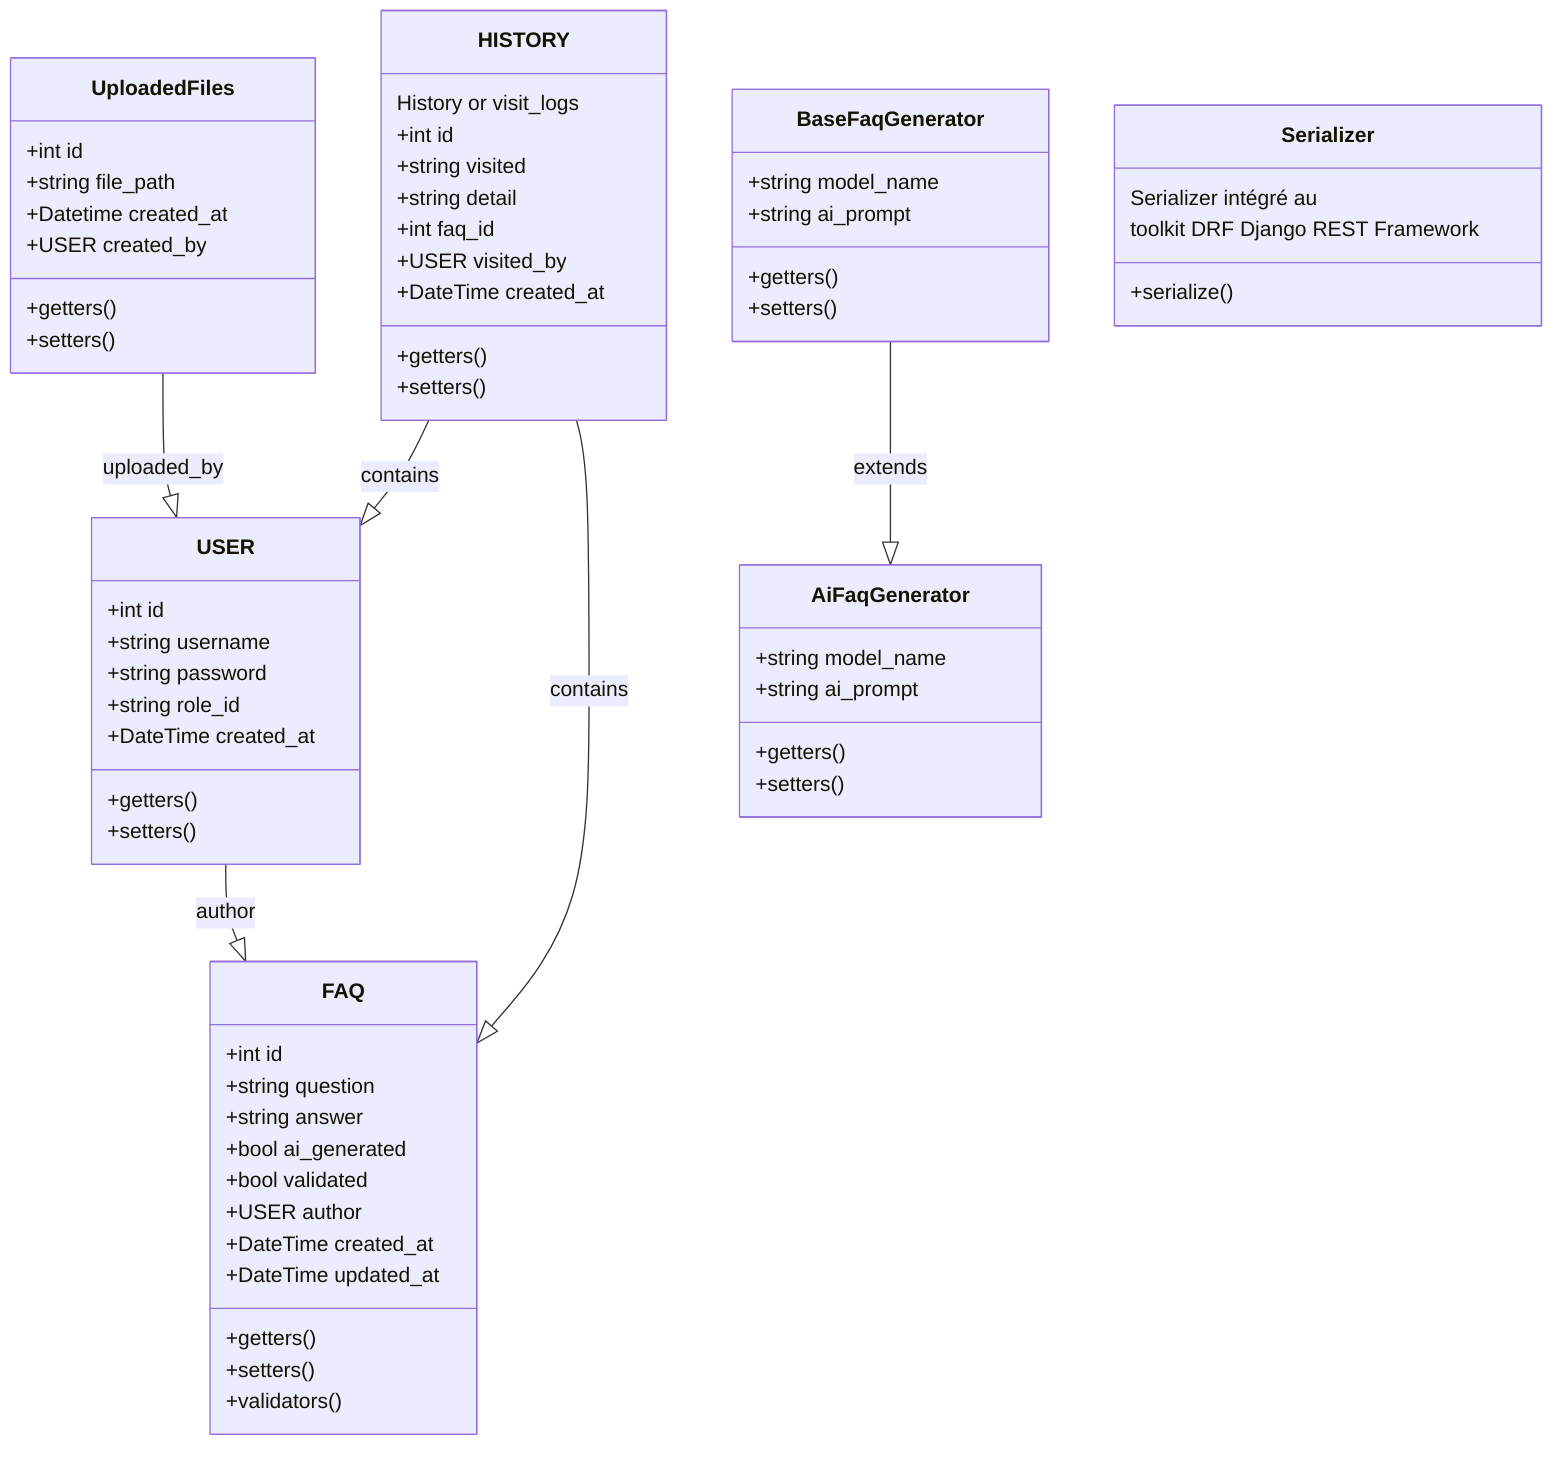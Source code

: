classDiagram
    HISTORY --|> USER : contains
    USER --|> FAQ : author
    UploadedFiles --|> USER : uploaded_by
    HISTORY --|> FAQ : contains
    BaseFaqGenerator --|> AiFaqGenerator : extends
    class USER {
        +int id
        +string username
        +string password
        +string role_id
        +DateTime created_at

        +getters()
        +setters()
    }
    class HISTORY {
        History or visit_logs
        +int id
        +string visited
        +string detail
        +int faq_id
        +USER visited_by
        +DateTime created_at

        +getters()
        +setters()
    }
    class FAQ {
        +int id
        +string question
        +string answer
        +bool ai_generated
        +bool validated
        +USER author
        +DateTime created_at
        +DateTime updated_at

        +getters()
        +setters()
        +validators()
    }
    class UploadedFiles{
        +int id
        +string file_path
        +Datetime created_at
        +USER created_by

        +getters()
        +setters()
    }
    
    class Serializer{
        Serializer intégré au 
        toolkit DRF Django REST Framework
        +serialize() 
    }

    class BaseFaqGenerator{
        +string model_name
        +string ai_prompt
        
        
        +getters()
        +setters()
    }

    class AiFaqGenerator{
        +string model_name
        +string ai_prompt

        +getters()
        +setters()
    }
